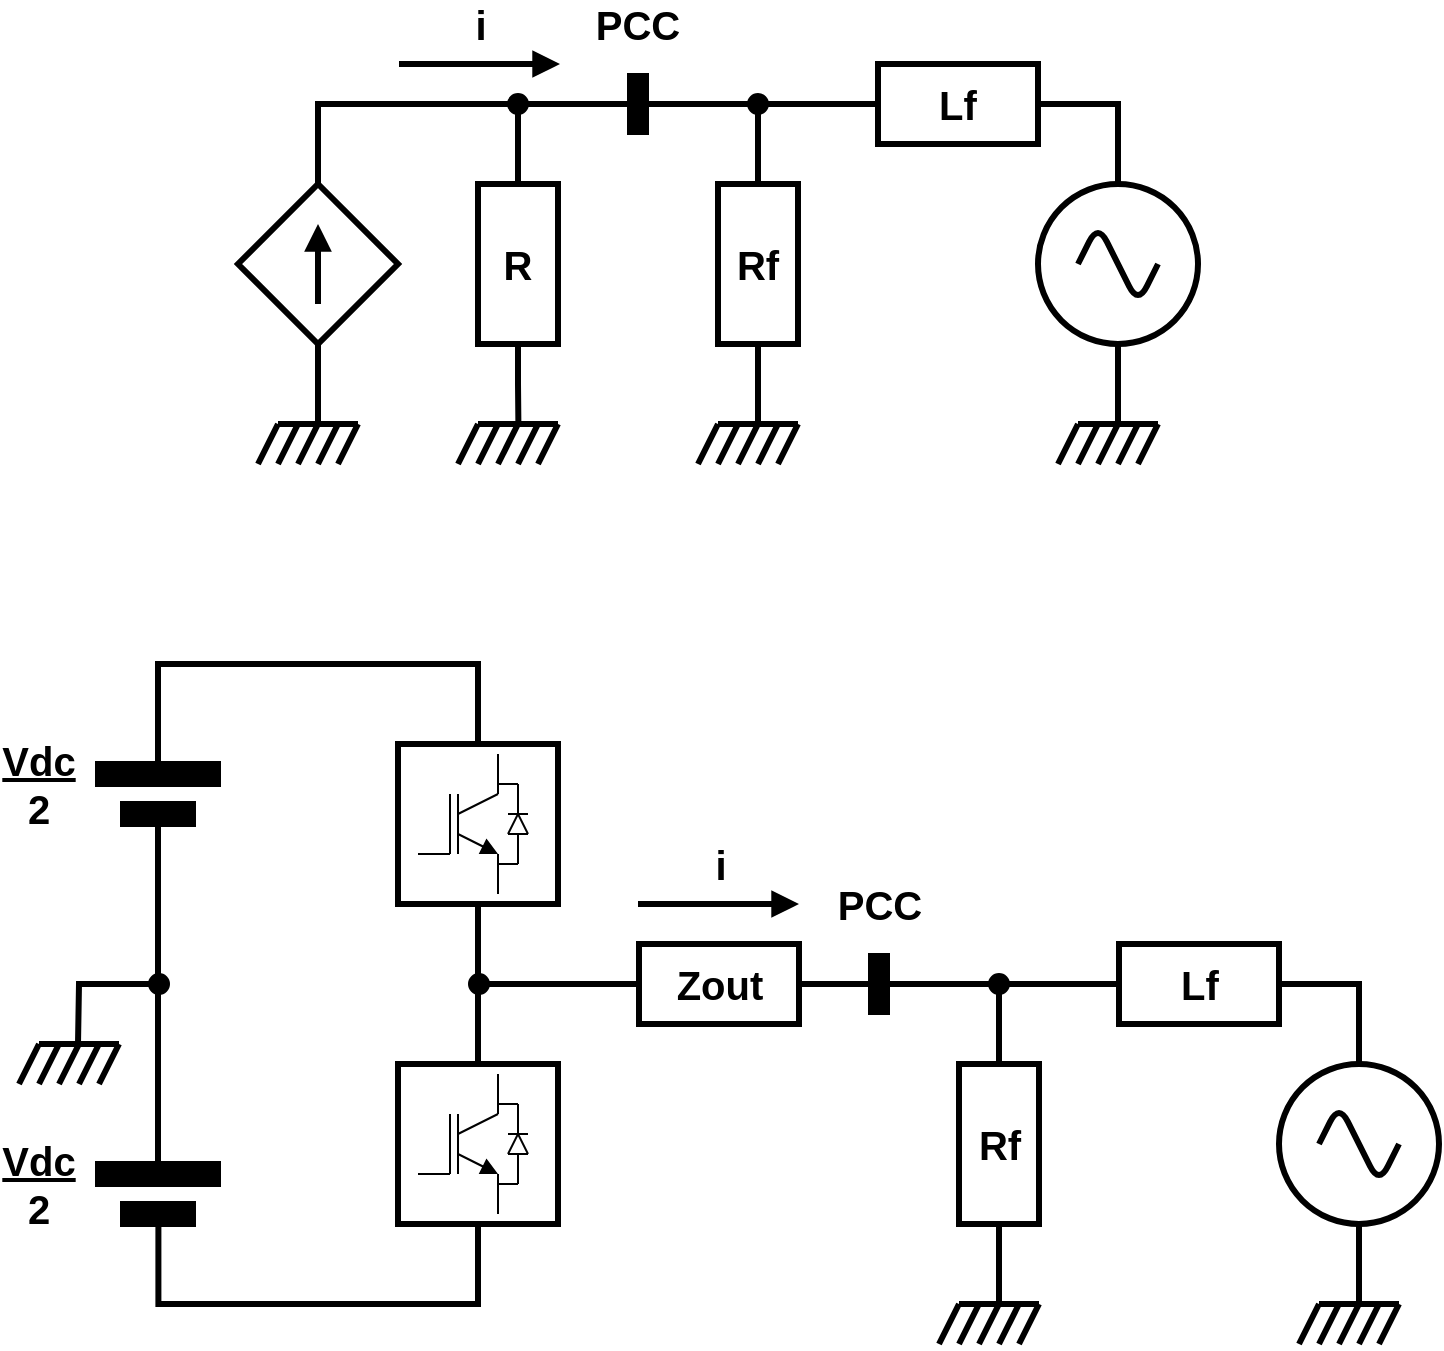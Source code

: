 <mxfile version="12.4.2" type="github" pages="1">
  <diagram id="AjQRMNMVKlbtVX7BQiwG" name="Page-1">
    <mxGraphModel dx="1422" dy="831" grid="1" gridSize="10" guides="1" tooltips="1" connect="1" arrows="1" fold="1" page="1" pageScale="1" pageWidth="1654" pageHeight="1169" math="0" shadow="0">
      <root>
        <mxCell id="0"/>
        <mxCell id="1" parent="0"/>
        <mxCell id="vpfBsJLcN1-FIoaqTsZ0-9" style="edgeStyle=orthogonalEdgeStyle;rounded=0;orthogonalLoop=1;jettySize=auto;html=1;exitX=0.5;exitY=0;exitDx=0;exitDy=0;entryX=0;entryY=0.5;entryDx=0;entryDy=0;endArrow=none;endFill=0;strokeWidth=3;" parent="1" source="vpfBsJLcN1-FIoaqTsZ0-1" target="vpfBsJLcN1-FIoaqTsZ0-7" edge="1">
          <mxGeometry relative="1" as="geometry"/>
        </mxCell>
        <mxCell id="vpfBsJLcN1-FIoaqTsZ0-18" style="edgeStyle=orthogonalEdgeStyle;rounded=0;orthogonalLoop=1;jettySize=auto;html=1;exitX=0.5;exitY=1;exitDx=0;exitDy=0;endArrow=none;endFill=0;strokeWidth=3;" parent="1" source="vpfBsJLcN1-FIoaqTsZ0-1" edge="1">
          <mxGeometry relative="1" as="geometry">
            <mxPoint x="320" y="320" as="targetPoint"/>
          </mxGeometry>
        </mxCell>
        <mxCell id="vpfBsJLcN1-FIoaqTsZ0-1" value="" style="rhombus;whiteSpace=wrap;html=1;strokeWidth=3;" parent="1" vertex="1">
          <mxGeometry x="280" y="200" width="80" height="80" as="geometry"/>
        </mxCell>
        <mxCell id="vpfBsJLcN1-FIoaqTsZ0-2" value="" style="endArrow=block;html=1;fontSize=11;strokeWidth=3;endFill=1;" parent="1" edge="1">
          <mxGeometry width="50" height="50" relative="1" as="geometry">
            <mxPoint x="320" y="260" as="sourcePoint"/>
            <mxPoint x="320" y="220" as="targetPoint"/>
          </mxGeometry>
        </mxCell>
        <mxCell id="vpfBsJLcN1-FIoaqTsZ0-25" style="edgeStyle=orthogonalEdgeStyle;rounded=0;orthogonalLoop=1;jettySize=auto;html=1;exitX=0.5;exitY=1;exitDx=0;exitDy=0;endArrow=none;endFill=0;strokeWidth=3;" parent="1" source="vpfBsJLcN1-FIoaqTsZ0-3" edge="1">
          <mxGeometry relative="1" as="geometry">
            <mxPoint x="420.2" y="320" as="targetPoint"/>
          </mxGeometry>
        </mxCell>
        <mxCell id="vpfBsJLcN1-FIoaqTsZ0-3" value="R" style="rounded=0;whiteSpace=wrap;html=1;strokeWidth=3;fontSize=20;fontStyle=1" parent="1" vertex="1">
          <mxGeometry x="400" y="200" width="40" height="80" as="geometry"/>
        </mxCell>
        <mxCell id="vpfBsJLcN1-FIoaqTsZ0-8" style="edgeStyle=orthogonalEdgeStyle;rounded=0;orthogonalLoop=1;jettySize=auto;html=1;exitX=0.5;exitY=1;exitDx=0;exitDy=0;endArrow=none;endFill=0;entryX=0.5;entryY=0;entryDx=0;entryDy=0;strokeWidth=3;" parent="1" source="vpfBsJLcN1-FIoaqTsZ0-7" target="vpfBsJLcN1-FIoaqTsZ0-3" edge="1">
          <mxGeometry relative="1" as="geometry">
            <mxPoint x="420" y="202.913" as="targetPoint"/>
          </mxGeometry>
        </mxCell>
        <mxCell id="vpfBsJLcN1-FIoaqTsZ0-10" style="edgeStyle=orthogonalEdgeStyle;rounded=0;orthogonalLoop=1;jettySize=auto;html=1;exitX=1;exitY=0.5;exitDx=0;exitDy=0;endArrow=none;endFill=0;entryX=0;entryY=0.5;entryDx=0;entryDy=0;strokeWidth=3;" parent="1" source="vpfBsJLcN1-FIoaqTsZ0-7" target="vpfBsJLcN1-FIoaqTsZ0-11" edge="1">
          <mxGeometry relative="1" as="geometry">
            <mxPoint x="480" y="160" as="targetPoint"/>
          </mxGeometry>
        </mxCell>
        <mxCell id="vpfBsJLcN1-FIoaqTsZ0-7" value="" style="ellipse;whiteSpace=wrap;html=1;fillColor=#000000;" parent="1" vertex="1">
          <mxGeometry x="415" y="155" width="10" height="10" as="geometry"/>
        </mxCell>
        <mxCell id="vpfBsJLcN1-FIoaqTsZ0-11" value="" style="rounded=0;whiteSpace=wrap;html=1;fillColor=#000000;" parent="1" vertex="1">
          <mxGeometry x="475" y="145" width="10" height="30" as="geometry"/>
        </mxCell>
        <mxCell id="vpfBsJLcN1-FIoaqTsZ0-12" value="" style="endArrow=none;html=1;strokeWidth=3;" parent="1" edge="1">
          <mxGeometry width="50" height="50" relative="1" as="geometry">
            <mxPoint x="290" y="340" as="sourcePoint"/>
            <mxPoint x="300" y="320" as="targetPoint"/>
          </mxGeometry>
        </mxCell>
        <mxCell id="vpfBsJLcN1-FIoaqTsZ0-13" value="" style="endArrow=none;html=1;strokeWidth=3;" parent="1" edge="1">
          <mxGeometry width="50" height="50" relative="1" as="geometry">
            <mxPoint x="300" y="340" as="sourcePoint"/>
            <mxPoint x="310" y="320" as="targetPoint"/>
          </mxGeometry>
        </mxCell>
        <mxCell id="vpfBsJLcN1-FIoaqTsZ0-14" value="" style="endArrow=none;html=1;strokeWidth=3;" parent="1" edge="1">
          <mxGeometry width="50" height="50" relative="1" as="geometry">
            <mxPoint x="310" y="340" as="sourcePoint"/>
            <mxPoint x="320" y="320" as="targetPoint"/>
          </mxGeometry>
        </mxCell>
        <mxCell id="vpfBsJLcN1-FIoaqTsZ0-15" value="" style="endArrow=none;html=1;strokeWidth=3;" parent="1" edge="1">
          <mxGeometry width="50" height="50" relative="1" as="geometry">
            <mxPoint x="320" y="340" as="sourcePoint"/>
            <mxPoint x="330" y="320" as="targetPoint"/>
          </mxGeometry>
        </mxCell>
        <mxCell id="vpfBsJLcN1-FIoaqTsZ0-16" value="" style="endArrow=none;html=1;strokeWidth=3;" parent="1" edge="1">
          <mxGeometry width="50" height="50" relative="1" as="geometry">
            <mxPoint x="300" y="320" as="sourcePoint"/>
            <mxPoint x="340" y="320" as="targetPoint"/>
          </mxGeometry>
        </mxCell>
        <mxCell id="vpfBsJLcN1-FIoaqTsZ0-17" value="" style="endArrow=none;html=1;strokeWidth=3;" parent="1" edge="1">
          <mxGeometry width="50" height="50" relative="1" as="geometry">
            <mxPoint x="330" y="340" as="sourcePoint"/>
            <mxPoint x="340" y="320" as="targetPoint"/>
          </mxGeometry>
        </mxCell>
        <mxCell id="vpfBsJLcN1-FIoaqTsZ0-19" value="" style="endArrow=none;html=1;strokeWidth=3;" parent="1" edge="1">
          <mxGeometry width="50" height="50" relative="1" as="geometry">
            <mxPoint x="390" y="340" as="sourcePoint"/>
            <mxPoint x="400" y="320" as="targetPoint"/>
          </mxGeometry>
        </mxCell>
        <mxCell id="vpfBsJLcN1-FIoaqTsZ0-20" value="" style="endArrow=none;html=1;strokeWidth=3;" parent="1" edge="1">
          <mxGeometry width="50" height="50" relative="1" as="geometry">
            <mxPoint x="400" y="340" as="sourcePoint"/>
            <mxPoint x="410" y="320" as="targetPoint"/>
          </mxGeometry>
        </mxCell>
        <mxCell id="vpfBsJLcN1-FIoaqTsZ0-21" value="" style="endArrow=none;html=1;strokeWidth=3;" parent="1" edge="1">
          <mxGeometry width="50" height="50" relative="1" as="geometry">
            <mxPoint x="410" y="340" as="sourcePoint"/>
            <mxPoint x="420" y="320" as="targetPoint"/>
          </mxGeometry>
        </mxCell>
        <mxCell id="vpfBsJLcN1-FIoaqTsZ0-22" value="" style="endArrow=none;html=1;strokeWidth=3;" parent="1" edge="1">
          <mxGeometry width="50" height="50" relative="1" as="geometry">
            <mxPoint x="420" y="340" as="sourcePoint"/>
            <mxPoint x="430" y="320" as="targetPoint"/>
          </mxGeometry>
        </mxCell>
        <mxCell id="vpfBsJLcN1-FIoaqTsZ0-23" value="" style="endArrow=none;html=1;strokeWidth=3;" parent="1" edge="1">
          <mxGeometry width="50" height="50" relative="1" as="geometry">
            <mxPoint x="400" y="320" as="sourcePoint"/>
            <mxPoint x="440" y="320" as="targetPoint"/>
          </mxGeometry>
        </mxCell>
        <mxCell id="vpfBsJLcN1-FIoaqTsZ0-24" value="" style="endArrow=none;html=1;strokeWidth=3;" parent="1" edge="1">
          <mxGeometry width="50" height="50" relative="1" as="geometry">
            <mxPoint x="430" y="340" as="sourcePoint"/>
            <mxPoint x="440" y="320" as="targetPoint"/>
          </mxGeometry>
        </mxCell>
        <mxCell id="vpfBsJLcN1-FIoaqTsZ0-76" style="edgeStyle=orthogonalEdgeStyle;rounded=0;orthogonalLoop=1;jettySize=auto;html=1;exitX=0;exitY=0.5;exitDx=0;exitDy=0;entryX=1;entryY=0.5;entryDx=0;entryDy=0;endArrow=none;endFill=0;strokeWidth=3;" parent="1" source="vpfBsJLcN1-FIoaqTsZ0-36" target="vpfBsJLcN1-FIoaqTsZ0-75" edge="1">
          <mxGeometry relative="1" as="geometry"/>
        </mxCell>
        <mxCell id="vpfBsJLcN1-FIoaqTsZ0-36" value="Lf" style="rounded=0;whiteSpace=wrap;html=1;strokeWidth=3;fontSize=20;fontStyle=1" parent="1" vertex="1">
          <mxGeometry x="600" y="140" width="80" height="40" as="geometry"/>
        </mxCell>
        <mxCell id="vpfBsJLcN1-FIoaqTsZ0-37" value="" style="endArrow=none;html=1;strokeWidth=3;" parent="1" edge="1">
          <mxGeometry width="50" height="50" relative="1" as="geometry">
            <mxPoint x="690" y="340" as="sourcePoint"/>
            <mxPoint x="700" y="320" as="targetPoint"/>
          </mxGeometry>
        </mxCell>
        <mxCell id="vpfBsJLcN1-FIoaqTsZ0-38" value="" style="endArrow=none;html=1;strokeWidth=3;" parent="1" edge="1">
          <mxGeometry width="50" height="50" relative="1" as="geometry">
            <mxPoint x="700" y="340" as="sourcePoint"/>
            <mxPoint x="710" y="320" as="targetPoint"/>
          </mxGeometry>
        </mxCell>
        <mxCell id="vpfBsJLcN1-FIoaqTsZ0-39" value="" style="endArrow=none;html=1;strokeWidth=3;" parent="1" edge="1">
          <mxGeometry width="50" height="50" relative="1" as="geometry">
            <mxPoint x="710" y="340" as="sourcePoint"/>
            <mxPoint x="720" y="320" as="targetPoint"/>
          </mxGeometry>
        </mxCell>
        <mxCell id="vpfBsJLcN1-FIoaqTsZ0-40" value="" style="endArrow=none;html=1;strokeWidth=3;" parent="1" edge="1">
          <mxGeometry width="50" height="50" relative="1" as="geometry">
            <mxPoint x="720" y="340" as="sourcePoint"/>
            <mxPoint x="730" y="320" as="targetPoint"/>
          </mxGeometry>
        </mxCell>
        <mxCell id="vpfBsJLcN1-FIoaqTsZ0-41" value="" style="endArrow=none;html=1;strokeWidth=3;" parent="1" edge="1">
          <mxGeometry width="50" height="50" relative="1" as="geometry">
            <mxPoint x="700" y="320" as="sourcePoint"/>
            <mxPoint x="740" y="320" as="targetPoint"/>
          </mxGeometry>
        </mxCell>
        <mxCell id="vpfBsJLcN1-FIoaqTsZ0-42" value="" style="endArrow=none;html=1;strokeWidth=3;" parent="1" edge="1">
          <mxGeometry width="50" height="50" relative="1" as="geometry">
            <mxPoint x="730" y="340" as="sourcePoint"/>
            <mxPoint x="740" y="320" as="targetPoint"/>
          </mxGeometry>
        </mxCell>
        <mxCell id="vpfBsJLcN1-FIoaqTsZ0-49" style="edgeStyle=orthogonalEdgeStyle;rounded=0;orthogonalLoop=1;jettySize=auto;html=1;exitX=0.5;exitY=1;exitDx=0;exitDy=0;endArrow=none;endFill=0;strokeWidth=3;" parent="1" source="vpfBsJLcN1-FIoaqTsZ0-48" edge="1">
          <mxGeometry relative="1" as="geometry">
            <mxPoint x="720" y="320" as="targetPoint"/>
          </mxGeometry>
        </mxCell>
        <mxCell id="vpfBsJLcN1-FIoaqTsZ0-50" style="edgeStyle=orthogonalEdgeStyle;rounded=0;orthogonalLoop=1;jettySize=auto;html=1;exitX=0.5;exitY=0;exitDx=0;exitDy=0;entryX=1;entryY=0.5;entryDx=0;entryDy=0;endArrow=none;endFill=0;strokeWidth=3;" parent="1" source="vpfBsJLcN1-FIoaqTsZ0-48" target="vpfBsJLcN1-FIoaqTsZ0-36" edge="1">
          <mxGeometry relative="1" as="geometry"/>
        </mxCell>
        <mxCell id="vpfBsJLcN1-FIoaqTsZ0-48" value="" style="ellipse;whiteSpace=wrap;html=1;aspect=fixed;strokeWidth=3;" parent="1" vertex="1">
          <mxGeometry x="680" y="200" width="80" height="80" as="geometry"/>
        </mxCell>
        <mxCell id="vpfBsJLcN1-FIoaqTsZ0-51" value="" style="endArrow=none;html=1;strokeWidth=3;" parent="1" edge="1">
          <mxGeometry width="50" height="50" relative="1" as="geometry">
            <mxPoint x="700" y="240" as="sourcePoint"/>
            <mxPoint x="740" y="240" as="targetPoint"/>
            <Array as="points">
              <mxPoint x="710" y="220"/>
              <mxPoint x="730" y="260"/>
            </Array>
          </mxGeometry>
        </mxCell>
        <mxCell id="vpfBsJLcN1-FIoaqTsZ0-56" value="PCC" style="text;html=1;strokeColor=none;fillColor=none;align=center;verticalAlign=middle;whiteSpace=wrap;rounded=0;fontStyle=1;fontSize=20;" parent="1" vertex="1">
          <mxGeometry x="460" y="110" width="40" height="20" as="geometry"/>
        </mxCell>
        <mxCell id="vpfBsJLcN1-FIoaqTsZ0-67" style="edgeStyle=orthogonalEdgeStyle;rounded=0;orthogonalLoop=1;jettySize=auto;html=1;exitX=0.5;exitY=1;exitDx=0;exitDy=0;endArrow=none;endFill=0;strokeWidth=3;" parent="1" source="vpfBsJLcN1-FIoaqTsZ0-68" edge="1">
          <mxGeometry relative="1" as="geometry">
            <mxPoint x="540" y="320" as="targetPoint"/>
          </mxGeometry>
        </mxCell>
        <mxCell id="vpfBsJLcN1-FIoaqTsZ0-78" style="edgeStyle=orthogonalEdgeStyle;rounded=0;orthogonalLoop=1;jettySize=auto;html=1;exitX=0.5;exitY=0;exitDx=0;exitDy=0;entryX=0.5;entryY=1;entryDx=0;entryDy=0;endArrow=none;endFill=0;strokeWidth=3;" parent="1" source="vpfBsJLcN1-FIoaqTsZ0-68" target="vpfBsJLcN1-FIoaqTsZ0-75" edge="1">
          <mxGeometry relative="1" as="geometry"/>
        </mxCell>
        <mxCell id="vpfBsJLcN1-FIoaqTsZ0-68" value="Rf" style="rounded=0;whiteSpace=wrap;html=1;strokeWidth=3;fontSize=20;fontStyle=1" parent="1" vertex="1">
          <mxGeometry x="520" y="200" width="40" height="80" as="geometry"/>
        </mxCell>
        <mxCell id="vpfBsJLcN1-FIoaqTsZ0-69" value="" style="endArrow=none;html=1;strokeWidth=3;" parent="1" edge="1">
          <mxGeometry width="50" height="50" relative="1" as="geometry">
            <mxPoint x="510" y="340" as="sourcePoint"/>
            <mxPoint x="520" y="320" as="targetPoint"/>
          </mxGeometry>
        </mxCell>
        <mxCell id="vpfBsJLcN1-FIoaqTsZ0-70" value="" style="endArrow=none;html=1;strokeWidth=3;" parent="1" edge="1">
          <mxGeometry width="50" height="50" relative="1" as="geometry">
            <mxPoint x="520" y="340" as="sourcePoint"/>
            <mxPoint x="530" y="320" as="targetPoint"/>
          </mxGeometry>
        </mxCell>
        <mxCell id="vpfBsJLcN1-FIoaqTsZ0-71" value="" style="endArrow=none;html=1;strokeWidth=3;" parent="1" edge="1">
          <mxGeometry width="50" height="50" relative="1" as="geometry">
            <mxPoint x="530" y="340" as="sourcePoint"/>
            <mxPoint x="540" y="320" as="targetPoint"/>
          </mxGeometry>
        </mxCell>
        <mxCell id="vpfBsJLcN1-FIoaqTsZ0-72" value="" style="endArrow=none;html=1;strokeWidth=3;" parent="1" edge="1">
          <mxGeometry width="50" height="50" relative="1" as="geometry">
            <mxPoint x="540" y="340" as="sourcePoint"/>
            <mxPoint x="550" y="320" as="targetPoint"/>
          </mxGeometry>
        </mxCell>
        <mxCell id="vpfBsJLcN1-FIoaqTsZ0-73" value="" style="endArrow=none;html=1;strokeWidth=3;" parent="1" edge="1">
          <mxGeometry width="50" height="50" relative="1" as="geometry">
            <mxPoint x="520" y="320" as="sourcePoint"/>
            <mxPoint x="560" y="320" as="targetPoint"/>
          </mxGeometry>
        </mxCell>
        <mxCell id="vpfBsJLcN1-FIoaqTsZ0-74" value="" style="endArrow=none;html=1;strokeWidth=3;" parent="1" edge="1">
          <mxGeometry width="50" height="50" relative="1" as="geometry">
            <mxPoint x="550" y="340" as="sourcePoint"/>
            <mxPoint x="560" y="320" as="targetPoint"/>
          </mxGeometry>
        </mxCell>
        <mxCell id="vpfBsJLcN1-FIoaqTsZ0-77" style="edgeStyle=orthogonalEdgeStyle;rounded=0;orthogonalLoop=1;jettySize=auto;html=1;exitX=0;exitY=0.5;exitDx=0;exitDy=0;entryX=1;entryY=0.5;entryDx=0;entryDy=0;endArrow=none;endFill=0;strokeWidth=3;" parent="1" source="vpfBsJLcN1-FIoaqTsZ0-75" target="vpfBsJLcN1-FIoaqTsZ0-11" edge="1">
          <mxGeometry relative="1" as="geometry"/>
        </mxCell>
        <mxCell id="vpfBsJLcN1-FIoaqTsZ0-75" value="" style="ellipse;whiteSpace=wrap;html=1;fillColor=#000000;" parent="1" vertex="1">
          <mxGeometry x="535" y="155" width="10" height="10" as="geometry"/>
        </mxCell>
        <mxCell id="vpfBsJLcN1-FIoaqTsZ0-136" style="edgeStyle=orthogonalEdgeStyle;rounded=0;orthogonalLoop=1;jettySize=auto;html=1;exitX=1;exitY=0.5;exitDx=0;exitDy=0;endArrow=none;endFill=0;entryX=0;entryY=0.5;entryDx=0;entryDy=0;strokeWidth=3;" parent="1" source="vpfBsJLcN1-FIoaqTsZ0-179" target="vpfBsJLcN1-FIoaqTsZ0-138" edge="1">
          <mxGeometry relative="1" as="geometry">
            <mxPoint x="600.5" y="600" as="targetPoint"/>
            <mxPoint x="545.207" y="600.103" as="sourcePoint"/>
          </mxGeometry>
        </mxCell>
        <mxCell id="vpfBsJLcN1-FIoaqTsZ0-138" value="" style="rounded=0;whiteSpace=wrap;html=1;fillColor=#000000;" parent="1" vertex="1">
          <mxGeometry x="595.5" y="585" width="10" height="30" as="geometry"/>
        </mxCell>
        <mxCell id="vpfBsJLcN1-FIoaqTsZ0-151" style="edgeStyle=orthogonalEdgeStyle;rounded=0;orthogonalLoop=1;jettySize=auto;html=1;exitX=0;exitY=0.5;exitDx=0;exitDy=0;entryX=1;entryY=0.5;entryDx=0;entryDy=0;endArrow=none;endFill=0;strokeWidth=3;" parent="1" source="vpfBsJLcN1-FIoaqTsZ0-152" target="vpfBsJLcN1-FIoaqTsZ0-178" edge="1">
          <mxGeometry relative="1" as="geometry"/>
        </mxCell>
        <mxCell id="vpfBsJLcN1-FIoaqTsZ0-152" value="Lf" style="rounded=0;whiteSpace=wrap;html=1;strokeWidth=3;fontStyle=1;fontSize=20;" parent="1" vertex="1">
          <mxGeometry x="720.5" y="580" width="80" height="40" as="geometry"/>
        </mxCell>
        <mxCell id="vpfBsJLcN1-FIoaqTsZ0-153" value="" style="endArrow=none;html=1;strokeWidth=3;" parent="1" edge="1">
          <mxGeometry width="50" height="50" relative="1" as="geometry">
            <mxPoint x="810.5" y="780" as="sourcePoint"/>
            <mxPoint x="820.5" y="760" as="targetPoint"/>
          </mxGeometry>
        </mxCell>
        <mxCell id="vpfBsJLcN1-FIoaqTsZ0-154" value="" style="endArrow=none;html=1;strokeWidth=3;" parent="1" edge="1">
          <mxGeometry width="50" height="50" relative="1" as="geometry">
            <mxPoint x="820.5" y="780" as="sourcePoint"/>
            <mxPoint x="830.5" y="760" as="targetPoint"/>
          </mxGeometry>
        </mxCell>
        <mxCell id="vpfBsJLcN1-FIoaqTsZ0-155" value="" style="endArrow=none;html=1;strokeWidth=3;" parent="1" edge="1">
          <mxGeometry width="50" height="50" relative="1" as="geometry">
            <mxPoint x="830.5" y="780" as="sourcePoint"/>
            <mxPoint x="840.5" y="760" as="targetPoint"/>
          </mxGeometry>
        </mxCell>
        <mxCell id="vpfBsJLcN1-FIoaqTsZ0-156" value="" style="endArrow=none;html=1;strokeWidth=3;" parent="1" edge="1">
          <mxGeometry width="50" height="50" relative="1" as="geometry">
            <mxPoint x="840.5" y="780" as="sourcePoint"/>
            <mxPoint x="850.5" y="760" as="targetPoint"/>
          </mxGeometry>
        </mxCell>
        <mxCell id="vpfBsJLcN1-FIoaqTsZ0-157" value="" style="endArrow=none;html=1;strokeWidth=3;" parent="1" edge="1">
          <mxGeometry width="50" height="50" relative="1" as="geometry">
            <mxPoint x="820.5" y="760" as="sourcePoint"/>
            <mxPoint x="860.5" y="760" as="targetPoint"/>
          </mxGeometry>
        </mxCell>
        <mxCell id="vpfBsJLcN1-FIoaqTsZ0-158" value="" style="endArrow=none;html=1;strokeWidth=3;" parent="1" edge="1">
          <mxGeometry width="50" height="50" relative="1" as="geometry">
            <mxPoint x="850.5" y="780" as="sourcePoint"/>
            <mxPoint x="860.5" y="760" as="targetPoint"/>
          </mxGeometry>
        </mxCell>
        <mxCell id="vpfBsJLcN1-FIoaqTsZ0-159" style="edgeStyle=orthogonalEdgeStyle;rounded=0;orthogonalLoop=1;jettySize=auto;html=1;exitX=0.5;exitY=1;exitDx=0;exitDy=0;endArrow=none;endFill=0;strokeWidth=3;" parent="1" source="vpfBsJLcN1-FIoaqTsZ0-161" edge="1">
          <mxGeometry relative="1" as="geometry">
            <mxPoint x="840.5" y="760.333" as="targetPoint"/>
          </mxGeometry>
        </mxCell>
        <mxCell id="vpfBsJLcN1-FIoaqTsZ0-160" style="edgeStyle=orthogonalEdgeStyle;rounded=0;orthogonalLoop=1;jettySize=auto;html=1;exitX=0.5;exitY=0;exitDx=0;exitDy=0;entryX=1;entryY=0.5;entryDx=0;entryDy=0;endArrow=none;endFill=0;strokeWidth=3;" parent="1" source="vpfBsJLcN1-FIoaqTsZ0-161" target="vpfBsJLcN1-FIoaqTsZ0-152" edge="1">
          <mxGeometry relative="1" as="geometry"/>
        </mxCell>
        <mxCell id="vpfBsJLcN1-FIoaqTsZ0-161" value="" style="ellipse;whiteSpace=wrap;html=1;aspect=fixed;strokeWidth=3;" parent="1" vertex="1">
          <mxGeometry x="800.5" y="640" width="80" height="80" as="geometry"/>
        </mxCell>
        <mxCell id="vpfBsJLcN1-FIoaqTsZ0-162" value="" style="endArrow=none;html=1;strokeWidth=3;" parent="1" edge="1">
          <mxGeometry width="50" height="50" relative="1" as="geometry">
            <mxPoint x="820.5" y="680" as="sourcePoint"/>
            <mxPoint x="860.5" y="680" as="targetPoint"/>
            <Array as="points">
              <mxPoint x="830.5" y="660"/>
              <mxPoint x="850.5" y="700"/>
            </Array>
          </mxGeometry>
        </mxCell>
        <mxCell id="vpfBsJLcN1-FIoaqTsZ0-166" value="" style="endArrow=block;html=1;endFill=1;strokeWidth=3;" parent="1" edge="1">
          <mxGeometry width="50" height="50" relative="1" as="geometry">
            <mxPoint x="480" y="560" as="sourcePoint"/>
            <mxPoint x="560.5" y="560" as="targetPoint"/>
          </mxGeometry>
        </mxCell>
        <mxCell id="vpfBsJLcN1-FIoaqTsZ0-167" value="i" style="text;html=1;align=center;verticalAlign=middle;resizable=0;points=[];;labelBackgroundColor=#ffffff;fontSize=20;fontStyle=1" parent="vpfBsJLcN1-FIoaqTsZ0-166" vertex="1" connectable="0">
          <mxGeometry x="0.139" y="-2" relative="1" as="geometry">
            <mxPoint x="-5.33" y="-22" as="offset"/>
          </mxGeometry>
        </mxCell>
        <mxCell id="vpfBsJLcN1-FIoaqTsZ0-168" style="edgeStyle=orthogonalEdgeStyle;rounded=0;orthogonalLoop=1;jettySize=auto;html=1;exitX=0.5;exitY=1;exitDx=0;exitDy=0;endArrow=none;endFill=0;strokeWidth=3;" parent="1" source="vpfBsJLcN1-FIoaqTsZ0-170" edge="1">
          <mxGeometry relative="1" as="geometry">
            <mxPoint x="660.5" y="760.333" as="targetPoint"/>
          </mxGeometry>
        </mxCell>
        <mxCell id="vpfBsJLcN1-FIoaqTsZ0-169" style="edgeStyle=orthogonalEdgeStyle;rounded=0;orthogonalLoop=1;jettySize=auto;html=1;exitX=0.5;exitY=0;exitDx=0;exitDy=0;entryX=0.5;entryY=1;entryDx=0;entryDy=0;endArrow=none;endFill=0;strokeWidth=3;" parent="1" source="vpfBsJLcN1-FIoaqTsZ0-170" target="vpfBsJLcN1-FIoaqTsZ0-178" edge="1">
          <mxGeometry relative="1" as="geometry"/>
        </mxCell>
        <mxCell id="vpfBsJLcN1-FIoaqTsZ0-170" value="Rf" style="rounded=0;whiteSpace=wrap;html=1;strokeWidth=3;fontStyle=1;fontSize=20;" parent="1" vertex="1">
          <mxGeometry x="640.5" y="640" width="40" height="80" as="geometry"/>
        </mxCell>
        <mxCell id="vpfBsJLcN1-FIoaqTsZ0-171" value="" style="endArrow=none;html=1;strokeWidth=3;" parent="1" edge="1">
          <mxGeometry width="50" height="50" relative="1" as="geometry">
            <mxPoint x="630.5" y="780" as="sourcePoint"/>
            <mxPoint x="640.5" y="760" as="targetPoint"/>
          </mxGeometry>
        </mxCell>
        <mxCell id="vpfBsJLcN1-FIoaqTsZ0-172" value="" style="endArrow=none;html=1;strokeWidth=3;" parent="1" edge="1">
          <mxGeometry width="50" height="50" relative="1" as="geometry">
            <mxPoint x="640.5" y="780" as="sourcePoint"/>
            <mxPoint x="650.5" y="760" as="targetPoint"/>
          </mxGeometry>
        </mxCell>
        <mxCell id="vpfBsJLcN1-FIoaqTsZ0-173" value="" style="endArrow=none;html=1;strokeWidth=3;" parent="1" edge="1">
          <mxGeometry width="50" height="50" relative="1" as="geometry">
            <mxPoint x="650.5" y="780" as="sourcePoint"/>
            <mxPoint x="660.5" y="760" as="targetPoint"/>
          </mxGeometry>
        </mxCell>
        <mxCell id="vpfBsJLcN1-FIoaqTsZ0-174" value="" style="endArrow=none;html=1;strokeWidth=3;" parent="1" edge="1">
          <mxGeometry width="50" height="50" relative="1" as="geometry">
            <mxPoint x="660.5" y="780" as="sourcePoint"/>
            <mxPoint x="670.5" y="760" as="targetPoint"/>
          </mxGeometry>
        </mxCell>
        <mxCell id="vpfBsJLcN1-FIoaqTsZ0-175" value="" style="endArrow=none;html=1;strokeWidth=3;" parent="1" edge="1">
          <mxGeometry width="50" height="50" relative="1" as="geometry">
            <mxPoint x="640.5" y="760" as="sourcePoint"/>
            <mxPoint x="680.5" y="760" as="targetPoint"/>
          </mxGeometry>
        </mxCell>
        <mxCell id="vpfBsJLcN1-FIoaqTsZ0-176" value="" style="endArrow=none;html=1;strokeWidth=3;" parent="1" edge="1">
          <mxGeometry width="50" height="50" relative="1" as="geometry">
            <mxPoint x="670.5" y="780" as="sourcePoint"/>
            <mxPoint x="680.5" y="760" as="targetPoint"/>
          </mxGeometry>
        </mxCell>
        <mxCell id="vpfBsJLcN1-FIoaqTsZ0-177" style="edgeStyle=orthogonalEdgeStyle;rounded=0;orthogonalLoop=1;jettySize=auto;html=1;exitX=0;exitY=0.5;exitDx=0;exitDy=0;entryX=1;entryY=0.5;entryDx=0;entryDy=0;endArrow=none;endFill=0;strokeWidth=3;" parent="1" source="vpfBsJLcN1-FIoaqTsZ0-178" target="vpfBsJLcN1-FIoaqTsZ0-138" edge="1">
          <mxGeometry relative="1" as="geometry"/>
        </mxCell>
        <mxCell id="vpfBsJLcN1-FIoaqTsZ0-178" value="" style="ellipse;whiteSpace=wrap;html=1;fillColor=#000000;" parent="1" vertex="1">
          <mxGeometry x="655.5" y="595" width="10" height="10" as="geometry"/>
        </mxCell>
        <mxCell id="vpfBsJLcN1-FIoaqTsZ0-187" style="edgeStyle=orthogonalEdgeStyle;rounded=0;orthogonalLoop=1;jettySize=auto;html=1;exitX=0;exitY=0.5;exitDx=0;exitDy=0;entryX=0.5;entryY=0;entryDx=0;entryDy=0;endArrow=none;endFill=0;strokeWidth=3;" parent="1" source="vpfBsJLcN1-FIoaqTsZ0-179" target="vpfBsJLcN1-FIoaqTsZ0-180" edge="1">
          <mxGeometry relative="1" as="geometry"/>
        </mxCell>
        <mxCell id="TicNqTg1FqnfLsaLsfWt-21" style="edgeStyle=orthogonalEdgeStyle;rounded=0;orthogonalLoop=1;jettySize=auto;html=1;exitX=0;exitY=0.5;exitDx=0;exitDy=0;entryX=0.5;entryY=1;entryDx=0;entryDy=0;endArrow=none;endFill=0;strokeWidth=3;fontSize=20;" edge="1" parent="1" source="vpfBsJLcN1-FIoaqTsZ0-179" target="TicNqTg1FqnfLsaLsfWt-5">
          <mxGeometry relative="1" as="geometry"/>
        </mxCell>
        <mxCell id="vpfBsJLcN1-FIoaqTsZ0-179" value="&lt;font style=&quot;font-size: 20px&quot;&gt;&lt;b&gt;Zout&lt;/b&gt;&lt;/font&gt;" style="rounded=0;whiteSpace=wrap;html=1;strokeWidth=3;" parent="1" vertex="1">
          <mxGeometry x="480.5" y="580" width="80" height="40" as="geometry"/>
        </mxCell>
        <mxCell id="vpfBsJLcN1-FIoaqTsZ0-180" value="" style="rounded=0;whiteSpace=wrap;html=1;labelBackgroundColor=none;fillColor=#FFFFFF;strokeWidth=3;" parent="1" vertex="1">
          <mxGeometry x="360" y="640" width="80" height="80" as="geometry"/>
        </mxCell>
        <mxCell id="vpfBsJLcN1-FIoaqTsZ0-181" value="" style="endArrow=none;html=1;" parent="1" edge="1">
          <mxGeometry width="50" height="50" relative="1" as="geometry">
            <mxPoint x="390" y="695" as="sourcePoint"/>
            <mxPoint x="390" y="665" as="targetPoint"/>
          </mxGeometry>
        </mxCell>
        <mxCell id="vpfBsJLcN1-FIoaqTsZ0-182" value="" style="endArrow=none;html=1;" parent="1" edge="1">
          <mxGeometry width="50" height="50" relative="1" as="geometry">
            <mxPoint x="390" y="675" as="sourcePoint"/>
            <mxPoint x="410" y="665" as="targetPoint"/>
          </mxGeometry>
        </mxCell>
        <mxCell id="vpfBsJLcN1-FIoaqTsZ0-183" value="" style="endArrow=block;html=1;endFill=1;" parent="1" edge="1">
          <mxGeometry width="50" height="50" relative="1" as="geometry">
            <mxPoint x="390" y="685" as="sourcePoint"/>
            <mxPoint x="410" y="695" as="targetPoint"/>
          </mxGeometry>
        </mxCell>
        <mxCell id="vpfBsJLcN1-FIoaqTsZ0-191" value="" style="endArrow=none;html=1;" parent="1" edge="1">
          <mxGeometry width="50" height="50" relative="1" as="geometry">
            <mxPoint x="386" y="695" as="sourcePoint"/>
            <mxPoint x="386" y="665" as="targetPoint"/>
          </mxGeometry>
        </mxCell>
        <mxCell id="vpfBsJLcN1-FIoaqTsZ0-192" value="" style="endArrow=none;html=1;" parent="1" edge="1">
          <mxGeometry width="50" height="50" relative="1" as="geometry">
            <mxPoint x="386" y="695" as="sourcePoint"/>
            <mxPoint x="370" y="695" as="targetPoint"/>
          </mxGeometry>
        </mxCell>
        <mxCell id="vpfBsJLcN1-FIoaqTsZ0-193" value="" style="endArrow=none;html=1;" parent="1" edge="1">
          <mxGeometry width="50" height="50" relative="1" as="geometry">
            <mxPoint x="420" y="660" as="sourcePoint"/>
            <mxPoint x="410" y="660" as="targetPoint"/>
          </mxGeometry>
        </mxCell>
        <mxCell id="vpfBsJLcN1-FIoaqTsZ0-194" value="" style="endArrow=none;html=1;" parent="1" edge="1">
          <mxGeometry width="50" height="50" relative="1" as="geometry">
            <mxPoint x="410" y="665" as="sourcePoint"/>
            <mxPoint x="410" y="645" as="targetPoint"/>
          </mxGeometry>
        </mxCell>
        <mxCell id="vpfBsJLcN1-FIoaqTsZ0-195" value="" style="endArrow=none;html=1;" parent="1" edge="1">
          <mxGeometry width="50" height="50" relative="1" as="geometry">
            <mxPoint x="410" y="715" as="sourcePoint"/>
            <mxPoint x="410" y="695" as="targetPoint"/>
          </mxGeometry>
        </mxCell>
        <mxCell id="vpfBsJLcN1-FIoaqTsZ0-196" value="" style="endArrow=none;html=1;" parent="1" edge="1">
          <mxGeometry width="50" height="50" relative="1" as="geometry">
            <mxPoint x="420" y="700" as="sourcePoint"/>
            <mxPoint x="410" y="700" as="targetPoint"/>
          </mxGeometry>
        </mxCell>
        <mxCell id="vpfBsJLcN1-FIoaqTsZ0-197" value="" style="endArrow=none;html=1;" parent="1" edge="1">
          <mxGeometry width="50" height="50" relative="1" as="geometry">
            <mxPoint x="420" y="700" as="sourcePoint"/>
            <mxPoint x="420" y="685" as="targetPoint"/>
          </mxGeometry>
        </mxCell>
        <mxCell id="vpfBsJLcN1-FIoaqTsZ0-199" value="" style="endArrow=none;html=1;" parent="1" edge="1">
          <mxGeometry width="50" height="50" relative="1" as="geometry">
            <mxPoint x="415" y="685" as="sourcePoint"/>
            <mxPoint x="425" y="685" as="targetPoint"/>
          </mxGeometry>
        </mxCell>
        <mxCell id="vpfBsJLcN1-FIoaqTsZ0-200" value="" style="endArrow=none;html=1;" parent="1" edge="1">
          <mxGeometry width="50" height="50" relative="1" as="geometry">
            <mxPoint x="420" y="675" as="sourcePoint"/>
            <mxPoint x="425" y="685" as="targetPoint"/>
          </mxGeometry>
        </mxCell>
        <mxCell id="vpfBsJLcN1-FIoaqTsZ0-201" value="" style="endArrow=none;html=1;" parent="1" edge="1">
          <mxGeometry width="50" height="50" relative="1" as="geometry">
            <mxPoint x="420" y="675" as="sourcePoint"/>
            <mxPoint x="415" y="685" as="targetPoint"/>
          </mxGeometry>
        </mxCell>
        <mxCell id="vpfBsJLcN1-FIoaqTsZ0-202" value="" style="endArrow=none;html=1;" parent="1" edge="1">
          <mxGeometry width="50" height="50" relative="1" as="geometry">
            <mxPoint x="415" y="675" as="sourcePoint"/>
            <mxPoint x="425" y="675" as="targetPoint"/>
          </mxGeometry>
        </mxCell>
        <mxCell id="vpfBsJLcN1-FIoaqTsZ0-203" value="" style="endArrow=none;html=1;" parent="1" edge="1">
          <mxGeometry width="50" height="50" relative="1" as="geometry">
            <mxPoint x="420" y="675" as="sourcePoint"/>
            <mxPoint x="420" y="660" as="targetPoint"/>
          </mxGeometry>
        </mxCell>
        <mxCell id="TicNqTg1FqnfLsaLsfWt-2" value="PCC" style="text;html=1;strokeColor=none;fillColor=none;align=center;verticalAlign=middle;whiteSpace=wrap;rounded=0;fontStyle=1;fontSize=20;" vertex="1" parent="1">
          <mxGeometry x="580.5" y="550" width="40" height="20" as="geometry"/>
        </mxCell>
        <mxCell id="TicNqTg1FqnfLsaLsfWt-3" value="" style="endArrow=block;html=1;endFill=1;strokeWidth=3;" edge="1" parent="1">
          <mxGeometry width="50" height="50" relative="1" as="geometry">
            <mxPoint x="360.5" y="140" as="sourcePoint"/>
            <mxPoint x="441" y="140" as="targetPoint"/>
          </mxGeometry>
        </mxCell>
        <mxCell id="TicNqTg1FqnfLsaLsfWt-4" value="i" style="text;html=1;align=center;verticalAlign=middle;resizable=0;points=[];;labelBackgroundColor=#ffffff;fontSize=20;fontStyle=1" vertex="1" connectable="0" parent="TicNqTg1FqnfLsaLsfWt-3">
          <mxGeometry x="0.139" y="-2" relative="1" as="geometry">
            <mxPoint x="-5.33" y="-22" as="offset"/>
          </mxGeometry>
        </mxCell>
        <mxCell id="TicNqTg1FqnfLsaLsfWt-23" value="&lt;div&gt;&lt;b&gt;&lt;u&gt;Vdc&lt;/u&gt;&lt;br&gt;2&lt;br&gt;&lt;/b&gt;&lt;/div&gt;" style="edgeStyle=orthogonalEdgeStyle;rounded=0;orthogonalLoop=1;jettySize=auto;html=1;exitX=0.5;exitY=0;exitDx=0;exitDy=0;endArrow=none;endFill=0;strokeWidth=3;fontSize=20;entryX=0.5;entryY=0;entryDx=0;entryDy=0;" edge="1" parent="1" source="TicNqTg1FqnfLsaLsfWt-5" target="TicNqTg1FqnfLsaLsfWt-30">
          <mxGeometry x="1" y="-61" relative="1" as="geometry">
            <mxPoint x="240.167" y="400.333" as="targetPoint"/>
            <Array as="points">
              <mxPoint x="400" y="440"/>
              <mxPoint x="240" y="440"/>
            </Array>
            <mxPoint x="1" y="10" as="offset"/>
          </mxGeometry>
        </mxCell>
        <mxCell id="TicNqTg1FqnfLsaLsfWt-5" value="" style="rounded=0;whiteSpace=wrap;html=1;labelBackgroundColor=none;fillColor=#FFFFFF;strokeWidth=3;" vertex="1" parent="1">
          <mxGeometry x="360" y="480" width="80" height="80" as="geometry"/>
        </mxCell>
        <mxCell id="TicNqTg1FqnfLsaLsfWt-6" value="" style="endArrow=none;html=1;" edge="1" parent="1">
          <mxGeometry width="50" height="50" relative="1" as="geometry">
            <mxPoint x="390" y="535" as="sourcePoint"/>
            <mxPoint x="390" y="505" as="targetPoint"/>
          </mxGeometry>
        </mxCell>
        <mxCell id="TicNqTg1FqnfLsaLsfWt-7" value="" style="endArrow=none;html=1;" edge="1" parent="1">
          <mxGeometry width="50" height="50" relative="1" as="geometry">
            <mxPoint x="390" y="515" as="sourcePoint"/>
            <mxPoint x="410" y="505" as="targetPoint"/>
          </mxGeometry>
        </mxCell>
        <mxCell id="TicNqTg1FqnfLsaLsfWt-8" value="" style="endArrow=block;html=1;endFill=1;" edge="1" parent="1">
          <mxGeometry width="50" height="50" relative="1" as="geometry">
            <mxPoint x="390" y="525" as="sourcePoint"/>
            <mxPoint x="410" y="535" as="targetPoint"/>
          </mxGeometry>
        </mxCell>
        <mxCell id="TicNqTg1FqnfLsaLsfWt-9" value="" style="endArrow=none;html=1;" edge="1" parent="1">
          <mxGeometry width="50" height="50" relative="1" as="geometry">
            <mxPoint x="386" y="535" as="sourcePoint"/>
            <mxPoint x="386" y="505" as="targetPoint"/>
          </mxGeometry>
        </mxCell>
        <mxCell id="TicNqTg1FqnfLsaLsfWt-10" value="" style="endArrow=none;html=1;" edge="1" parent="1">
          <mxGeometry width="50" height="50" relative="1" as="geometry">
            <mxPoint x="386" y="535" as="sourcePoint"/>
            <mxPoint x="370" y="535" as="targetPoint"/>
          </mxGeometry>
        </mxCell>
        <mxCell id="TicNqTg1FqnfLsaLsfWt-11" value="" style="endArrow=none;html=1;" edge="1" parent="1">
          <mxGeometry width="50" height="50" relative="1" as="geometry">
            <mxPoint x="420" y="500" as="sourcePoint"/>
            <mxPoint x="410" y="500" as="targetPoint"/>
          </mxGeometry>
        </mxCell>
        <mxCell id="TicNqTg1FqnfLsaLsfWt-12" value="" style="endArrow=none;html=1;" edge="1" parent="1">
          <mxGeometry width="50" height="50" relative="1" as="geometry">
            <mxPoint x="410" y="505" as="sourcePoint"/>
            <mxPoint x="410" y="485" as="targetPoint"/>
          </mxGeometry>
        </mxCell>
        <mxCell id="TicNqTg1FqnfLsaLsfWt-13" value="" style="endArrow=none;html=1;" edge="1" parent="1">
          <mxGeometry width="50" height="50" relative="1" as="geometry">
            <mxPoint x="410" y="555" as="sourcePoint"/>
            <mxPoint x="410" y="535" as="targetPoint"/>
          </mxGeometry>
        </mxCell>
        <mxCell id="TicNqTg1FqnfLsaLsfWt-14" value="" style="endArrow=none;html=1;" edge="1" parent="1">
          <mxGeometry width="50" height="50" relative="1" as="geometry">
            <mxPoint x="420" y="540" as="sourcePoint"/>
            <mxPoint x="410" y="540" as="targetPoint"/>
          </mxGeometry>
        </mxCell>
        <mxCell id="TicNqTg1FqnfLsaLsfWt-15" value="" style="endArrow=none;html=1;" edge="1" parent="1">
          <mxGeometry width="50" height="50" relative="1" as="geometry">
            <mxPoint x="420" y="540" as="sourcePoint"/>
            <mxPoint x="420" y="525" as="targetPoint"/>
          </mxGeometry>
        </mxCell>
        <mxCell id="TicNqTg1FqnfLsaLsfWt-16" value="" style="endArrow=none;html=1;" edge="1" parent="1">
          <mxGeometry width="50" height="50" relative="1" as="geometry">
            <mxPoint x="415" y="525" as="sourcePoint"/>
            <mxPoint x="425" y="525" as="targetPoint"/>
          </mxGeometry>
        </mxCell>
        <mxCell id="TicNqTg1FqnfLsaLsfWt-17" value="" style="endArrow=none;html=1;" edge="1" parent="1">
          <mxGeometry width="50" height="50" relative="1" as="geometry">
            <mxPoint x="420" y="515" as="sourcePoint"/>
            <mxPoint x="425" y="525" as="targetPoint"/>
          </mxGeometry>
        </mxCell>
        <mxCell id="TicNqTg1FqnfLsaLsfWt-18" value="" style="endArrow=none;html=1;" edge="1" parent="1">
          <mxGeometry width="50" height="50" relative="1" as="geometry">
            <mxPoint x="420" y="515" as="sourcePoint"/>
            <mxPoint x="415" y="525" as="targetPoint"/>
          </mxGeometry>
        </mxCell>
        <mxCell id="TicNqTg1FqnfLsaLsfWt-19" value="" style="endArrow=none;html=1;" edge="1" parent="1">
          <mxGeometry width="50" height="50" relative="1" as="geometry">
            <mxPoint x="415" y="515" as="sourcePoint"/>
            <mxPoint x="425" y="515" as="targetPoint"/>
          </mxGeometry>
        </mxCell>
        <mxCell id="TicNqTg1FqnfLsaLsfWt-20" value="" style="endArrow=none;html=1;" edge="1" parent="1">
          <mxGeometry width="50" height="50" relative="1" as="geometry">
            <mxPoint x="420" y="515" as="sourcePoint"/>
            <mxPoint x="420" y="500" as="targetPoint"/>
          </mxGeometry>
        </mxCell>
        <mxCell id="TicNqTg1FqnfLsaLsfWt-25" value="&lt;div&gt;&lt;b&gt;&lt;u&gt;Vdc&lt;/u&gt;&lt;/b&gt;&lt;/div&gt;&lt;div&gt;&lt;b&gt;2&lt;br&gt;&lt;/b&gt;&lt;/div&gt;" style="edgeStyle=orthogonalEdgeStyle;rounded=0;orthogonalLoop=1;jettySize=auto;html=1;exitX=0.5;exitY=1;exitDx=0;exitDy=0;endArrow=none;endFill=0;strokeWidth=3;fontSize=20;entryX=0.5;entryY=1;entryDx=0;entryDy=0;" edge="1" parent="1" source="vpfBsJLcN1-FIoaqTsZ0-180">
          <mxGeometry x="1" y="64" relative="1" as="geometry">
            <mxPoint x="240.2" y="720" as="targetPoint"/>
            <mxPoint x="410" y="490.333" as="sourcePoint"/>
            <mxPoint x="4" y="-20" as="offset"/>
            <Array as="points">
              <mxPoint x="400" y="760"/>
              <mxPoint x="240" y="760"/>
            </Array>
          </mxGeometry>
        </mxCell>
        <mxCell id="TicNqTg1FqnfLsaLsfWt-27" value="" style="ellipse;whiteSpace=wrap;html=1;fillColor=#000000;" vertex="1" parent="1">
          <mxGeometry x="395.5" y="595" width="10" height="10" as="geometry"/>
        </mxCell>
        <mxCell id="TicNqTg1FqnfLsaLsfWt-37" style="edgeStyle=orthogonalEdgeStyle;rounded=0;orthogonalLoop=1;jettySize=auto;html=1;exitX=0.5;exitY=1;exitDx=0;exitDy=0;entryX=0.5;entryY=0;entryDx=0;entryDy=0;endArrow=none;endFill=0;strokeWidth=3;fontSize=20;" edge="1" parent="1" source="TicNqTg1FqnfLsaLsfWt-28" target="TicNqTg1FqnfLsaLsfWt-32">
          <mxGeometry relative="1" as="geometry"/>
        </mxCell>
        <mxCell id="TicNqTg1FqnfLsaLsfWt-28" value="" style="rounded=0;whiteSpace=wrap;html=1;strokeWidth=3;fillColor=#000000;fontSize=20;" vertex="1" parent="1">
          <mxGeometry x="222.5" y="510" width="35" height="10" as="geometry"/>
        </mxCell>
        <mxCell id="TicNqTg1FqnfLsaLsfWt-30" value="" style="rounded=0;whiteSpace=wrap;html=1;strokeWidth=3;fillColor=#000000;fontSize=20;" vertex="1" parent="1">
          <mxGeometry x="210" y="490" width="60" height="10" as="geometry"/>
        </mxCell>
        <mxCell id="TicNqTg1FqnfLsaLsfWt-32" value="" style="rounded=0;whiteSpace=wrap;html=1;strokeWidth=3;fillColor=#000000;fontSize=20;" vertex="1" parent="1">
          <mxGeometry x="210" y="690" width="60" height="10" as="geometry"/>
        </mxCell>
        <mxCell id="TicNqTg1FqnfLsaLsfWt-40" value="" style="ellipse;whiteSpace=wrap;html=1;fillColor=#000000;" vertex="1" parent="1">
          <mxGeometry x="235.5" y="595" width="10" height="10" as="geometry"/>
        </mxCell>
        <mxCell id="TicNqTg1FqnfLsaLsfWt-43" style="edgeStyle=orthogonalEdgeStyle;rounded=0;orthogonalLoop=1;jettySize=auto;html=1;exitX=0;exitY=0.5;exitDx=0;exitDy=0;endArrow=none;endFill=0;strokeWidth=3;" edge="1" parent="1" source="TicNqTg1FqnfLsaLsfWt-40">
          <mxGeometry relative="1" as="geometry">
            <mxPoint x="200" y="630" as="targetPoint"/>
            <mxPoint x="121" y="600" as="sourcePoint"/>
          </mxGeometry>
        </mxCell>
        <mxCell id="TicNqTg1FqnfLsaLsfWt-44" value="" style="endArrow=none;html=1;strokeWidth=3;" edge="1" parent="1">
          <mxGeometry width="50" height="50" relative="1" as="geometry">
            <mxPoint x="170.5" y="650" as="sourcePoint"/>
            <mxPoint x="180.5" y="630" as="targetPoint"/>
          </mxGeometry>
        </mxCell>
        <mxCell id="TicNqTg1FqnfLsaLsfWt-45" value="" style="endArrow=none;html=1;strokeWidth=3;" edge="1" parent="1">
          <mxGeometry width="50" height="50" relative="1" as="geometry">
            <mxPoint x="180.5" y="650" as="sourcePoint"/>
            <mxPoint x="190.5" y="630" as="targetPoint"/>
          </mxGeometry>
        </mxCell>
        <mxCell id="TicNqTg1FqnfLsaLsfWt-46" value="" style="endArrow=none;html=1;strokeWidth=3;" edge="1" parent="1">
          <mxGeometry width="50" height="50" relative="1" as="geometry">
            <mxPoint x="190.5" y="650" as="sourcePoint"/>
            <mxPoint x="200.5" y="630" as="targetPoint"/>
          </mxGeometry>
        </mxCell>
        <mxCell id="TicNqTg1FqnfLsaLsfWt-47" value="" style="endArrow=none;html=1;strokeWidth=3;" edge="1" parent="1">
          <mxGeometry width="50" height="50" relative="1" as="geometry">
            <mxPoint x="200.5" y="650" as="sourcePoint"/>
            <mxPoint x="210.5" y="630" as="targetPoint"/>
          </mxGeometry>
        </mxCell>
        <mxCell id="TicNqTg1FqnfLsaLsfWt-48" value="" style="endArrow=none;html=1;strokeWidth=3;" edge="1" parent="1">
          <mxGeometry width="50" height="50" relative="1" as="geometry">
            <mxPoint x="180.5" y="630" as="sourcePoint"/>
            <mxPoint x="220.5" y="630" as="targetPoint"/>
          </mxGeometry>
        </mxCell>
        <mxCell id="TicNqTg1FqnfLsaLsfWt-49" value="" style="endArrow=none;html=1;strokeWidth=3;" edge="1" parent="1">
          <mxGeometry width="50" height="50" relative="1" as="geometry">
            <mxPoint x="210.5" y="650" as="sourcePoint"/>
            <mxPoint x="220.5" y="630" as="targetPoint"/>
          </mxGeometry>
        </mxCell>
        <mxCell id="TicNqTg1FqnfLsaLsfWt-53" value="" style="rounded=0;whiteSpace=wrap;html=1;strokeWidth=3;fillColor=#000000;fontSize=20;" vertex="1" parent="1">
          <mxGeometry x="222.5" y="710" width="35" height="10" as="geometry"/>
        </mxCell>
      </root>
    </mxGraphModel>
  </diagram>
</mxfile>
